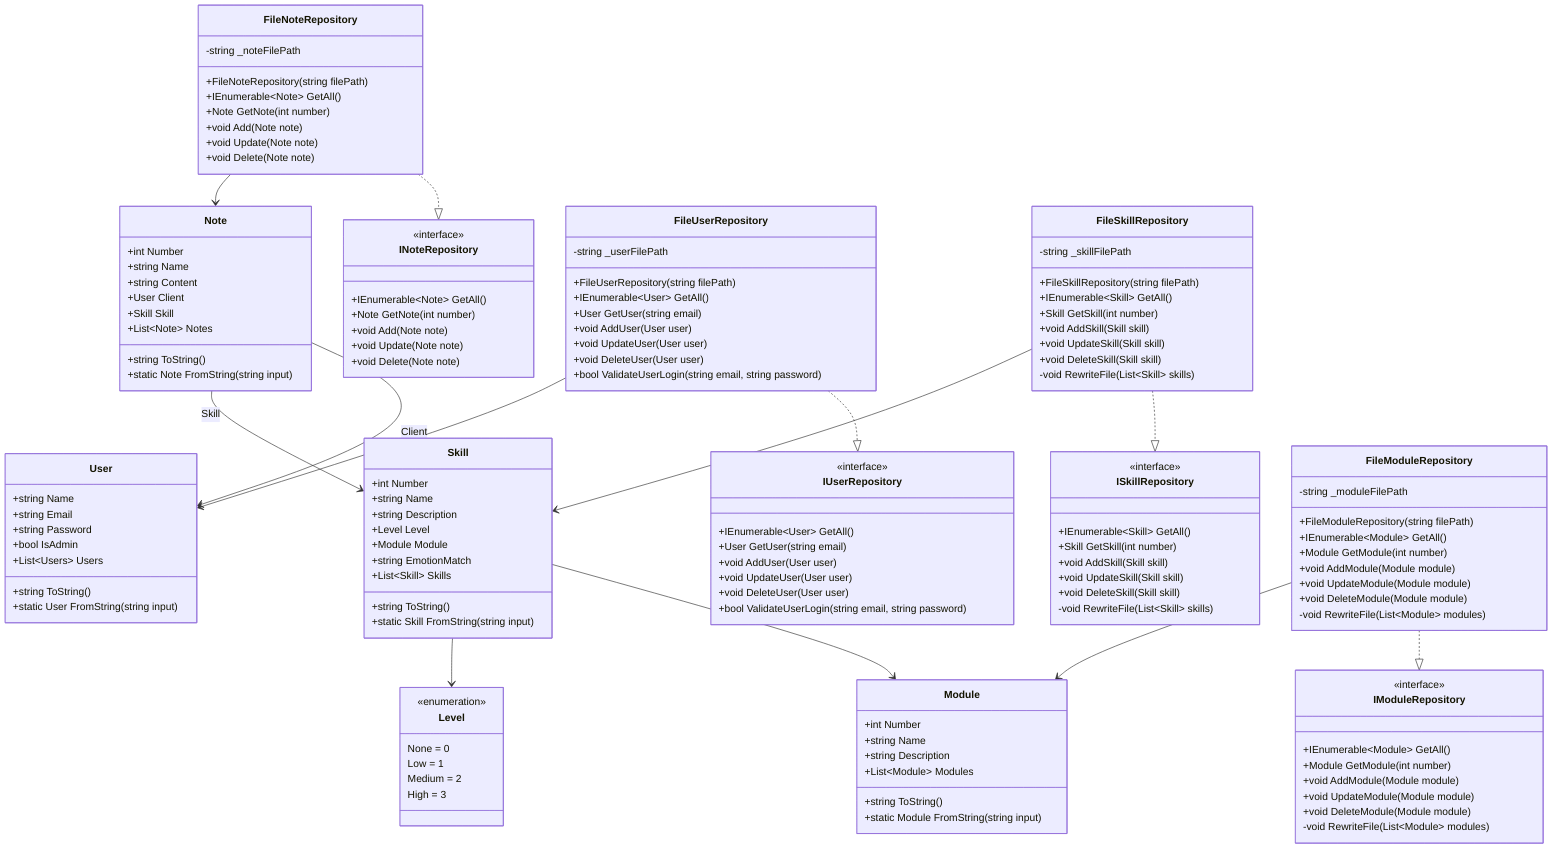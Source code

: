 ﻿classDiagram
    class Note {
        +int Number
        +string Name
        +string Content
        +User Client
        +Skill Skill
        +List~Note~ Notes
        +string ToString()
        +static Note FromString(string input)
    }

    class User {
        +string Name
        +string Email
        +string Password
        +bool IsAdmin
        +List~Users~ Users
        +string ToString()
        +static User FromString(string input)
    }

    class Module {
        +int Number
        +string Name
        +string Description
        +List~Module~ Modules
        +string ToString()
        +static Module FromString(string input)
    }

    class Skill {
        +int Number
        +string Name
        +string Description
        +Level Level
        +Module Module
        +string EmotionMatch
        +List~Skill~ Skills
        +string ToString()
        +static Skill FromString(string input)
    }

    class INoteRepository {
        <<interface>>
        +IEnumerable~Note~ GetAll()
        +Note GetNote(int number)
        +void Add(Note note)
        +void Update(Note note)
        +void Delete(Note note)
    }

    class IUserRepository {
        <<interface>>
        +IEnumerable~User~ GetAll()
        +User GetUser(string email)
        +void AddUser(User user)
        +void UpdateUser(User user)
        +void DeleteUser(User user)
        +bool ValidateUserLogin(string email, string password)
    }

    class IModuleRepository {
        <<interface>>
        +IEnumerable~Module~ GetAll()
        +Module GetModule(int number)
        +void AddModule(Module module)
        +void UpdateModule(Module module)
        +void DeleteModule(Module module)
        -void RewriteFile(List~Module~ modules)
    }

    class ISkillRepository {
        <<interface>>
        +IEnumerable~Skill~ GetAll()
        +Skill GetSkill(int number)
        +void AddSkill(Skill skill)
        +void UpdateSkill(Skill skill)
        +void DeleteSkill(Skill skill)
        -void RewriteFile(List~Skill~ skills)
    }

    class FileNoteRepository {
        -string _noteFilePath
        +FileNoteRepository(string filePath)
        +IEnumerable~Note~ GetAll()
        +Note GetNote(int number)
        +void Add(Note note)
        +void Update(Note note)
        +void Delete(Note note)
    }

    class FileUserRepository {
        -string _userFilePath
        +FileUserRepository(string filePath)
        +IEnumerable~User~ GetAll()
        +User GetUser(string email)
        +void AddUser(User user)
        +void UpdateUser(User user)
        +void DeleteUser(User user)
        +bool ValidateUserLogin(string email, string password)
    }

    class FileModuleRepository {
        -string _moduleFilePath
        +FileModuleRepository(string filePath)
        +IEnumerable~Module~ GetAll()
        +Module GetModule(int number)
        +void AddModule(Module module)
        +void UpdateModule(Module module)
        +void DeleteModule(Module module)
        -void RewriteFile(List~Module~ modules)
    }

    class FileSkillRepository {
        -string _skillFilePath
        +FileSkillRepository(string filePath)
        +IEnumerable~Skill~ GetAll()
        +Skill GetSkill(int number)
        +void AddSkill(Skill skill)
        +void UpdateSkill(Skill skill)
        +void DeleteSkill(Skill skill)
        -void RewriteFile(List~Skill~ skills)
    }

    class Level {
        <<enumeration>>
        None = 0
        Low = 1
        Medium = 2
        High = 3
    }

    Note --> User : Client
    Note --> Skill : Skill
    FileNoteRepository ..|> INoteRepository
    FileNoteRepository --> Note

    FileUserRepository ..|> IUserRepository
    FileUserRepository --> User

    FileModuleRepository ..|> IModuleRepository
    FileModuleRepository --> Module

    FileSkillRepository ..|> ISkillRepository
    FileSkillRepository --> Skill
    Skill --> Module
    Skill --> Level